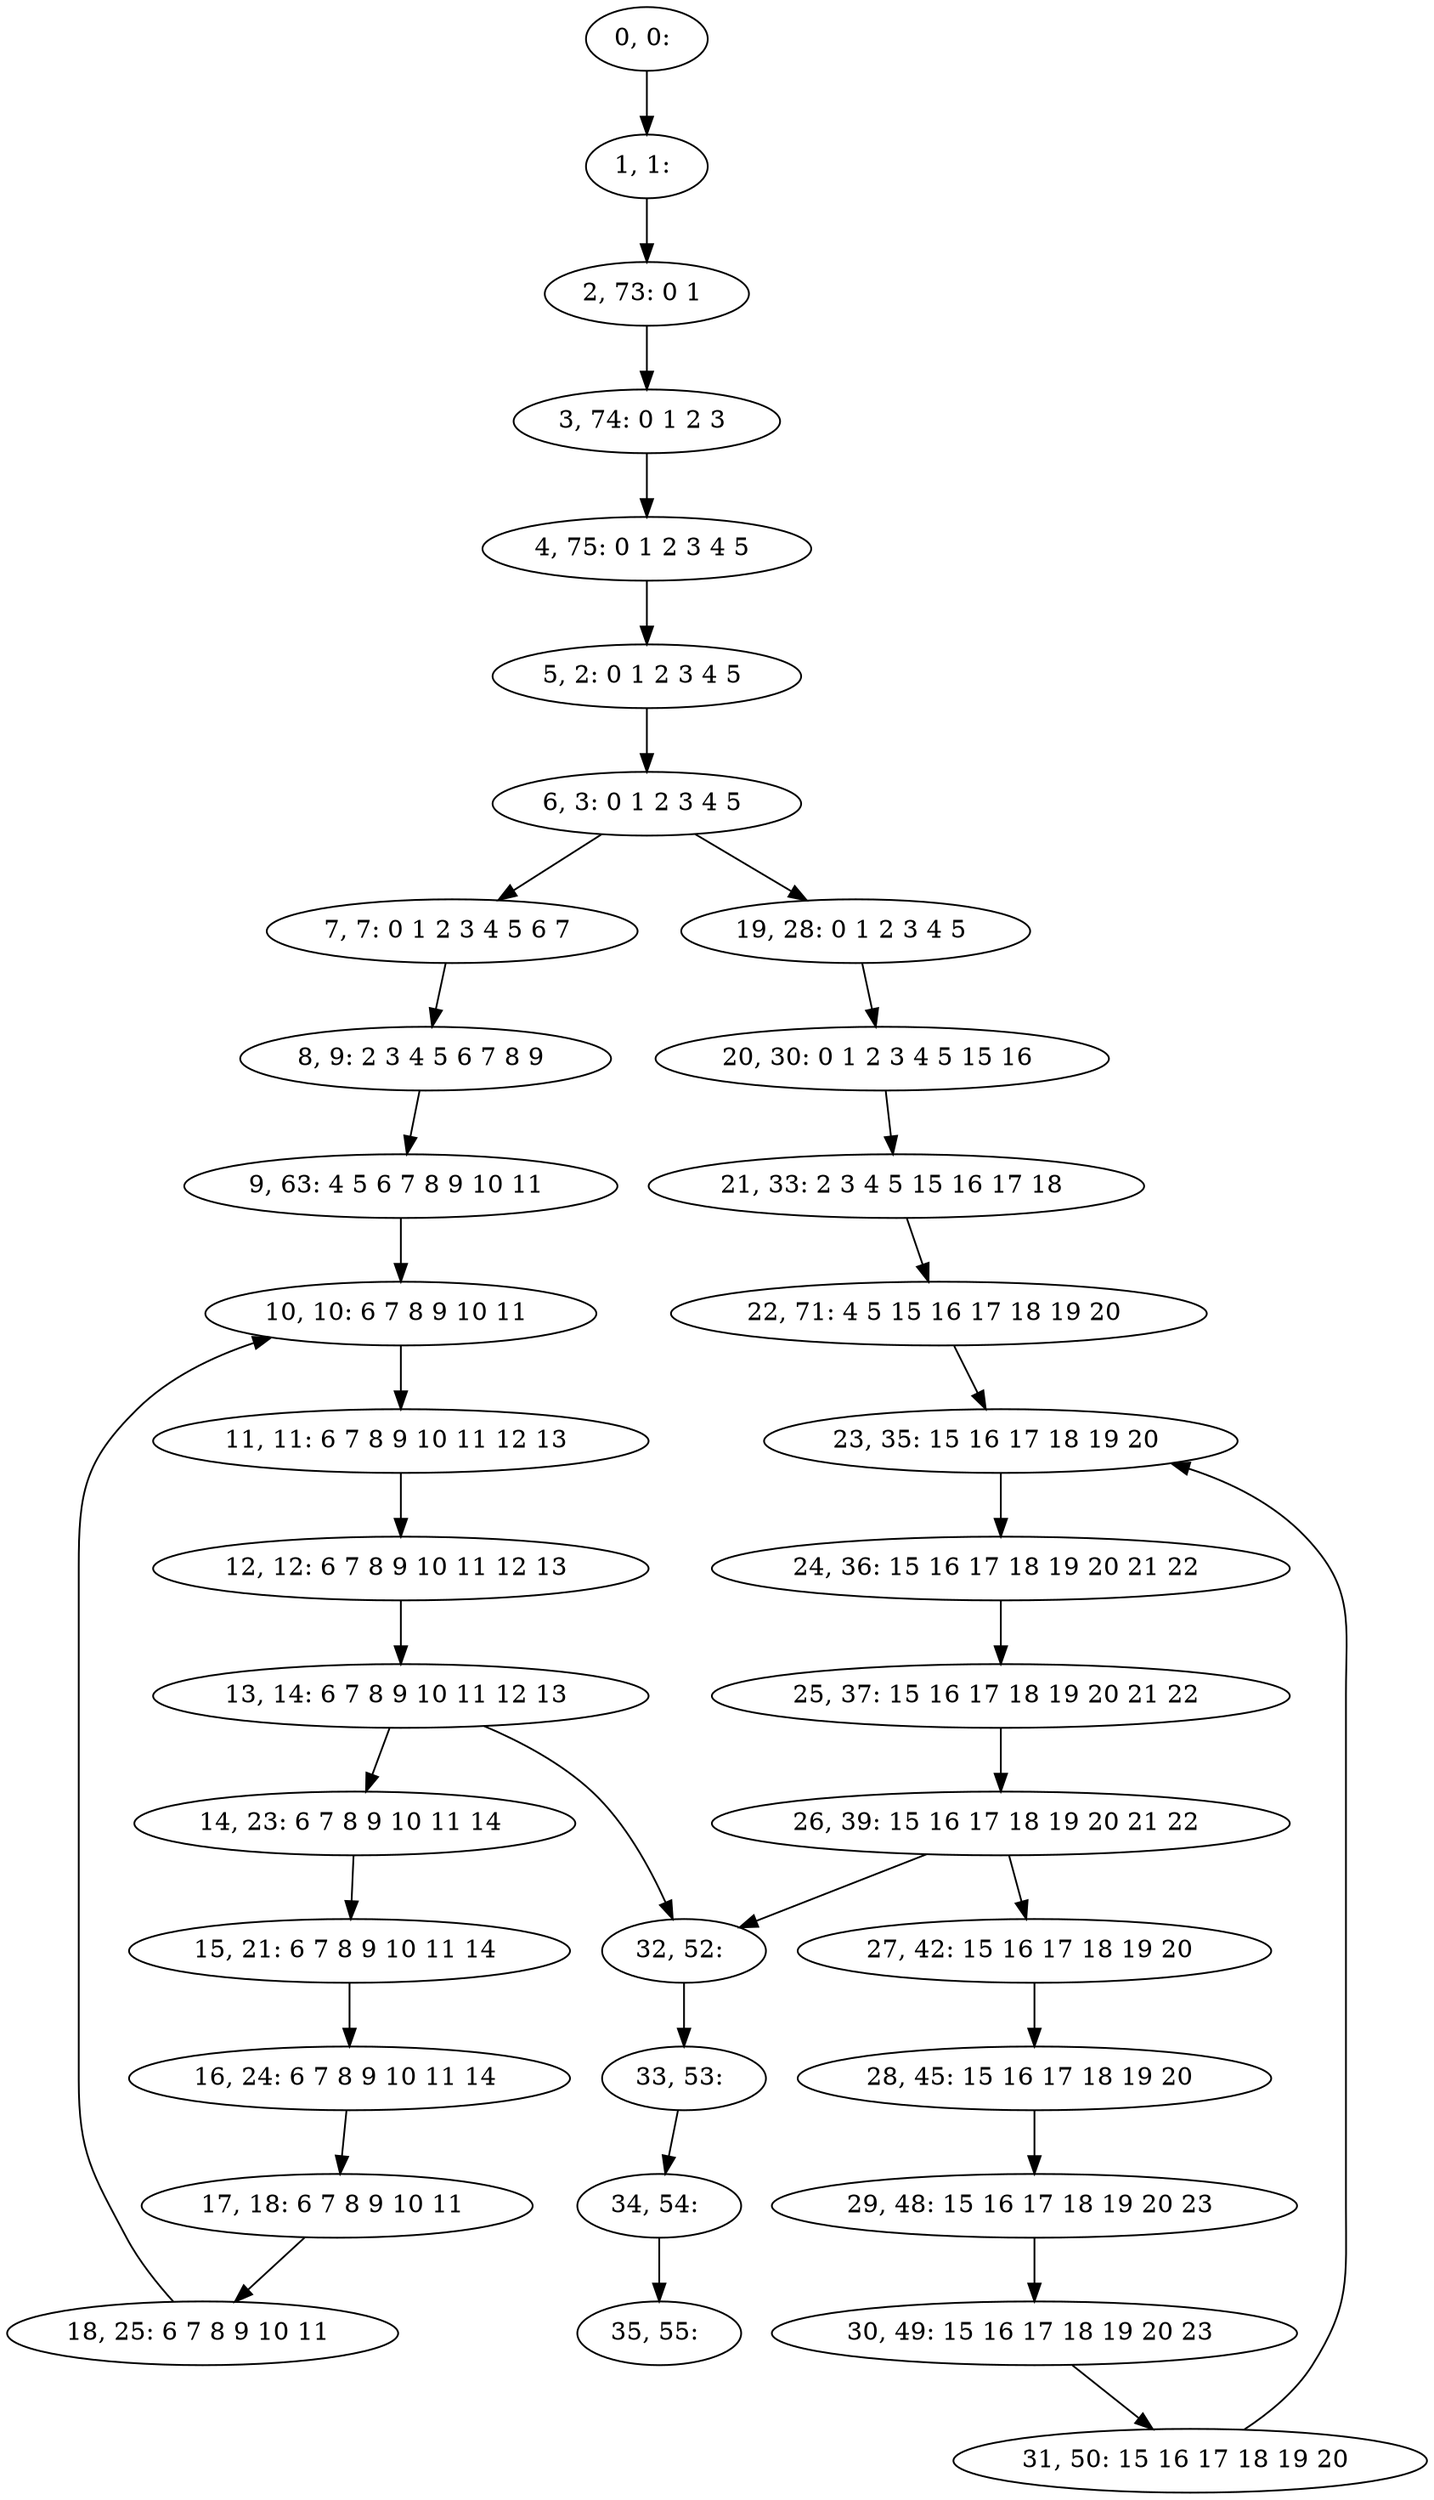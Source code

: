 digraph G {
0[label="0, 0: "];
1[label="1, 1: "];
2[label="2, 73: 0 1 "];
3[label="3, 74: 0 1 2 3 "];
4[label="4, 75: 0 1 2 3 4 5 "];
5[label="5, 2: 0 1 2 3 4 5 "];
6[label="6, 3: 0 1 2 3 4 5 "];
7[label="7, 7: 0 1 2 3 4 5 6 7 "];
8[label="8, 9: 2 3 4 5 6 7 8 9 "];
9[label="9, 63: 4 5 6 7 8 9 10 11 "];
10[label="10, 10: 6 7 8 9 10 11 "];
11[label="11, 11: 6 7 8 9 10 11 12 13 "];
12[label="12, 12: 6 7 8 9 10 11 12 13 "];
13[label="13, 14: 6 7 8 9 10 11 12 13 "];
14[label="14, 23: 6 7 8 9 10 11 14 "];
15[label="15, 21: 6 7 8 9 10 11 14 "];
16[label="16, 24: 6 7 8 9 10 11 14 "];
17[label="17, 18: 6 7 8 9 10 11 "];
18[label="18, 25: 6 7 8 9 10 11 "];
19[label="19, 28: 0 1 2 3 4 5 "];
20[label="20, 30: 0 1 2 3 4 5 15 16 "];
21[label="21, 33: 2 3 4 5 15 16 17 18 "];
22[label="22, 71: 4 5 15 16 17 18 19 20 "];
23[label="23, 35: 15 16 17 18 19 20 "];
24[label="24, 36: 15 16 17 18 19 20 21 22 "];
25[label="25, 37: 15 16 17 18 19 20 21 22 "];
26[label="26, 39: 15 16 17 18 19 20 21 22 "];
27[label="27, 42: 15 16 17 18 19 20 "];
28[label="28, 45: 15 16 17 18 19 20 "];
29[label="29, 48: 15 16 17 18 19 20 23 "];
30[label="30, 49: 15 16 17 18 19 20 23 "];
31[label="31, 50: 15 16 17 18 19 20 "];
32[label="32, 52: "];
33[label="33, 53: "];
34[label="34, 54: "];
35[label="35, 55: "];
0->1 ;
1->2 ;
2->3 ;
3->4 ;
4->5 ;
5->6 ;
6->7 ;
6->19 ;
7->8 ;
8->9 ;
9->10 ;
10->11 ;
11->12 ;
12->13 ;
13->14 ;
13->32 ;
14->15 ;
15->16 ;
16->17 ;
17->18 ;
18->10 ;
19->20 ;
20->21 ;
21->22 ;
22->23 ;
23->24 ;
24->25 ;
25->26 ;
26->27 ;
26->32 ;
27->28 ;
28->29 ;
29->30 ;
30->31 ;
31->23 ;
32->33 ;
33->34 ;
34->35 ;
}
